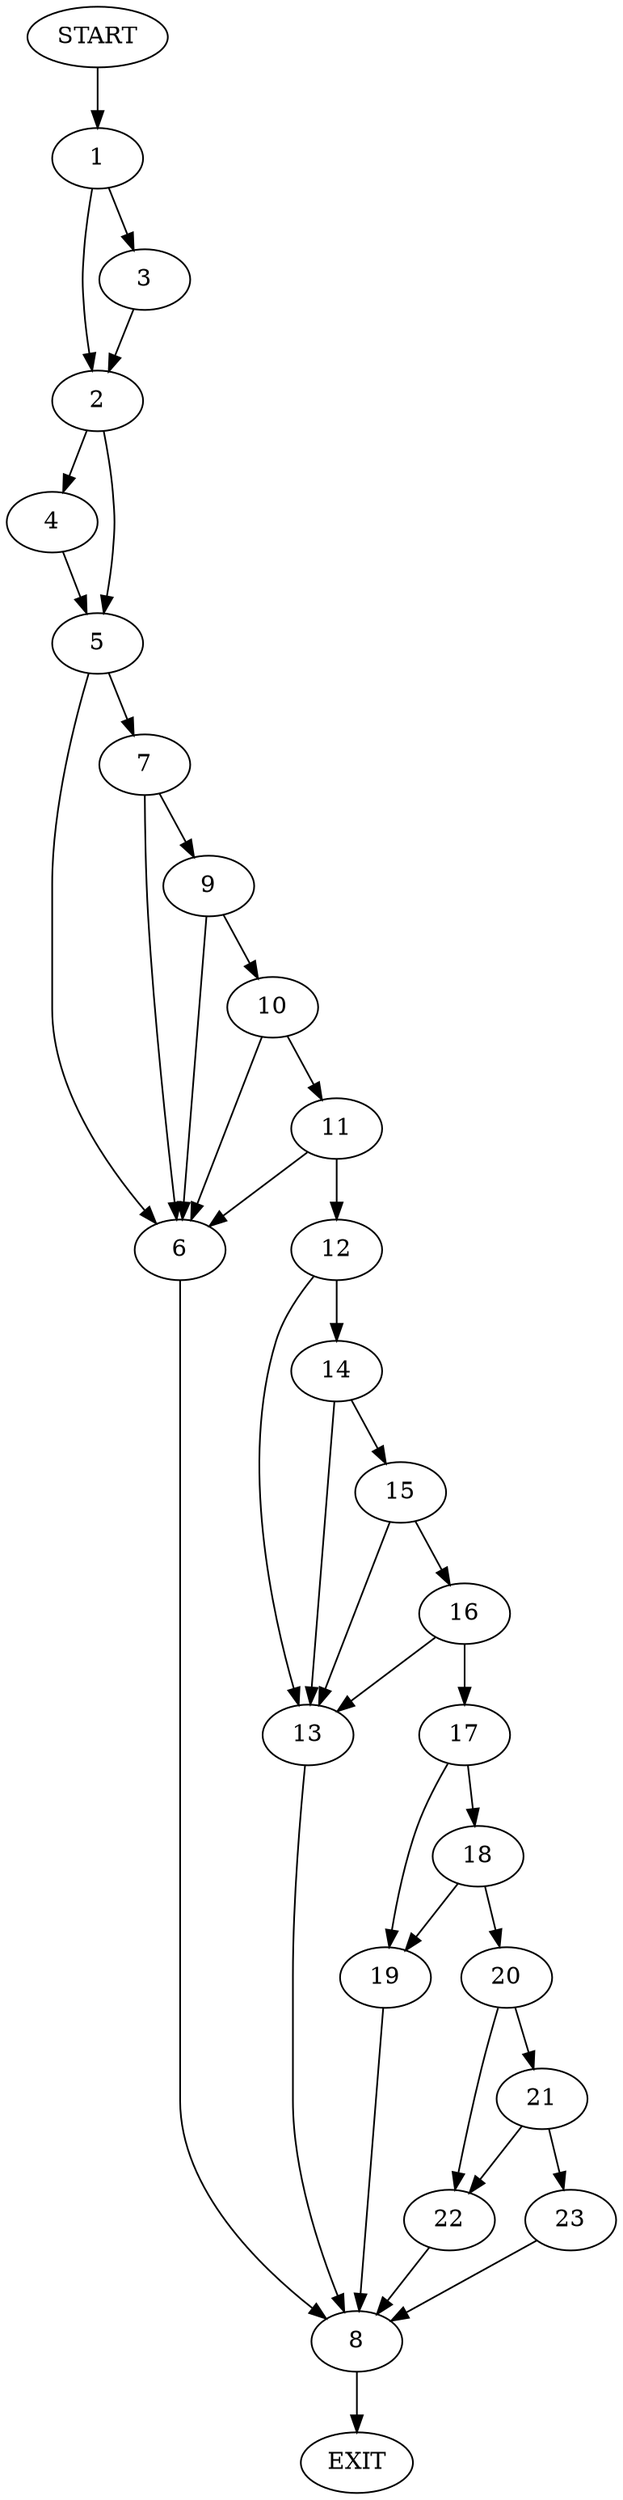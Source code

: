 digraph {
0 [label="START"]
24 [label="EXIT"]
0 -> 1
1 -> 2
1 -> 3
3 -> 2
2 -> 4
2 -> 5
4 -> 5
5 -> 6
5 -> 7
6 -> 8
7 -> 9
7 -> 6
9 -> 10
9 -> 6
10 -> 6
10 -> 11
11 -> 6
11 -> 12
12 -> 13
12 -> 14
8 -> 24
14 -> 13
14 -> 15
13 -> 8
15 -> 13
15 -> 16
16 -> 17
16 -> 13
17 -> 18
17 -> 19
18 -> 20
18 -> 19
19 -> 8
20 -> 21
20 -> 22
22 -> 8
21 -> 23
21 -> 22
23 -> 8
}

